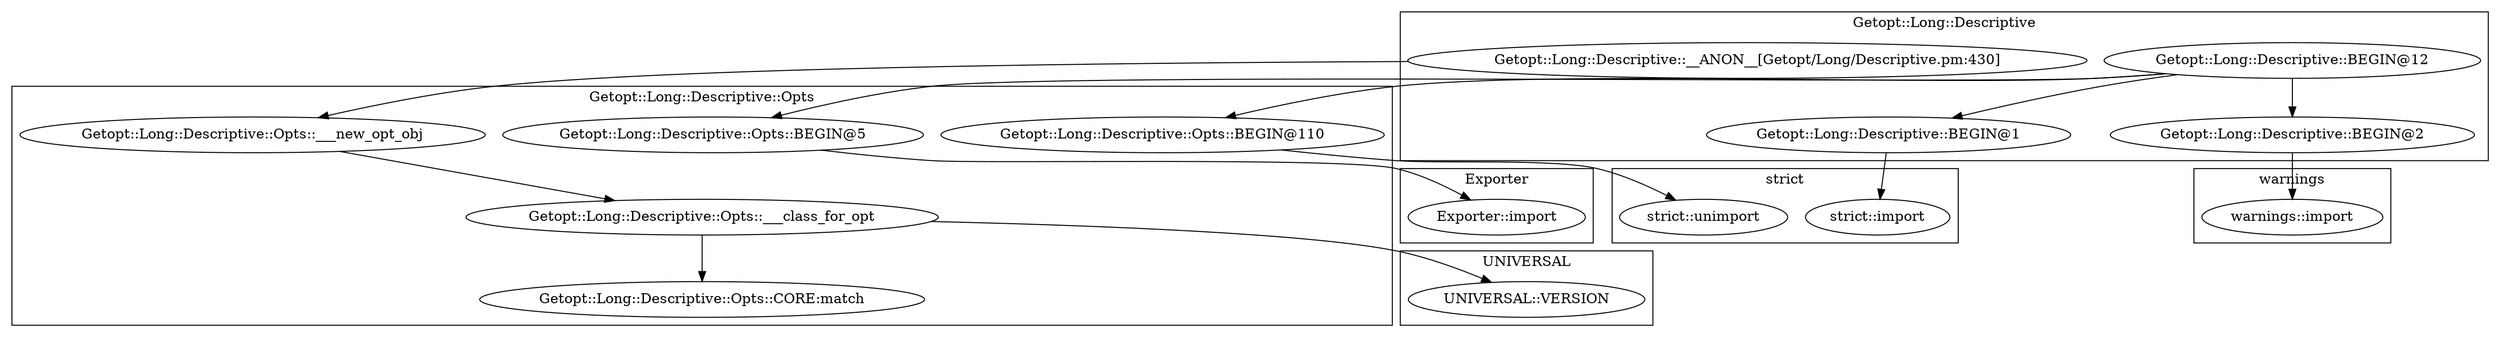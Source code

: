 digraph {
graph [overlap=false]
subgraph cluster_warnings {
	label="warnings";
	"warnings::import";
}
subgraph cluster_strict {
	label="strict";
	"strict::import";
	"strict::unimport";
}
subgraph cluster_Getopt_Long_Descriptive_Opts {
	label="Getopt::Long::Descriptive::Opts";
	"Getopt::Long::Descriptive::Opts::CORE:match";
	"Getopt::Long::Descriptive::Opts::BEGIN@5";
	"Getopt::Long::Descriptive::Opts::___new_opt_obj";
	"Getopt::Long::Descriptive::Opts::BEGIN@110";
	"Getopt::Long::Descriptive::Opts::___class_for_opt";
}
subgraph cluster_Exporter {
	label="Exporter";
	"Exporter::import";
}
subgraph cluster_UNIVERSAL {
	label="UNIVERSAL";
	"UNIVERSAL::VERSION";
}
subgraph cluster_Getopt_Long_Descriptive {
	label="Getopt::Long::Descriptive";
	"Getopt::Long::Descriptive::BEGIN@1";
	"Getopt::Long::Descriptive::__ANON__[Getopt/Long/Descriptive.pm:430]";
	"Getopt::Long::Descriptive::BEGIN@2";
	"Getopt::Long::Descriptive::BEGIN@12";
}
"Getopt::Long::Descriptive::BEGIN@12" -> "Getopt::Long::Descriptive::Opts::BEGIN@5";
"Getopt::Long::Descriptive::BEGIN@12" -> "Getopt::Long::Descriptive::BEGIN@1";
"Getopt::Long::Descriptive::Opts::BEGIN@5" -> "Exporter::import";
"Getopt::Long::Descriptive::Opts::___class_for_opt" -> "Getopt::Long::Descriptive::Opts::CORE:match";
"Getopt::Long::Descriptive::Opts::BEGIN@110" -> "strict::unimport";
"Getopt::Long::Descriptive::__ANON__[Getopt/Long/Descriptive.pm:430]" -> "Getopt::Long::Descriptive::Opts::___new_opt_obj";
"Getopt::Long::Descriptive::BEGIN@2" -> "warnings::import";
"Getopt::Long::Descriptive::BEGIN@12" -> "Getopt::Long::Descriptive::Opts::BEGIN@110";
"Getopt::Long::Descriptive::Opts::___new_opt_obj" -> "Getopt::Long::Descriptive::Opts::___class_for_opt";
"Getopt::Long::Descriptive::BEGIN@12" -> "Getopt::Long::Descriptive::BEGIN@2";
"Getopt::Long::Descriptive::Opts::___class_for_opt" -> "UNIVERSAL::VERSION";
"Getopt::Long::Descriptive::BEGIN@1" -> "strict::import";
}
